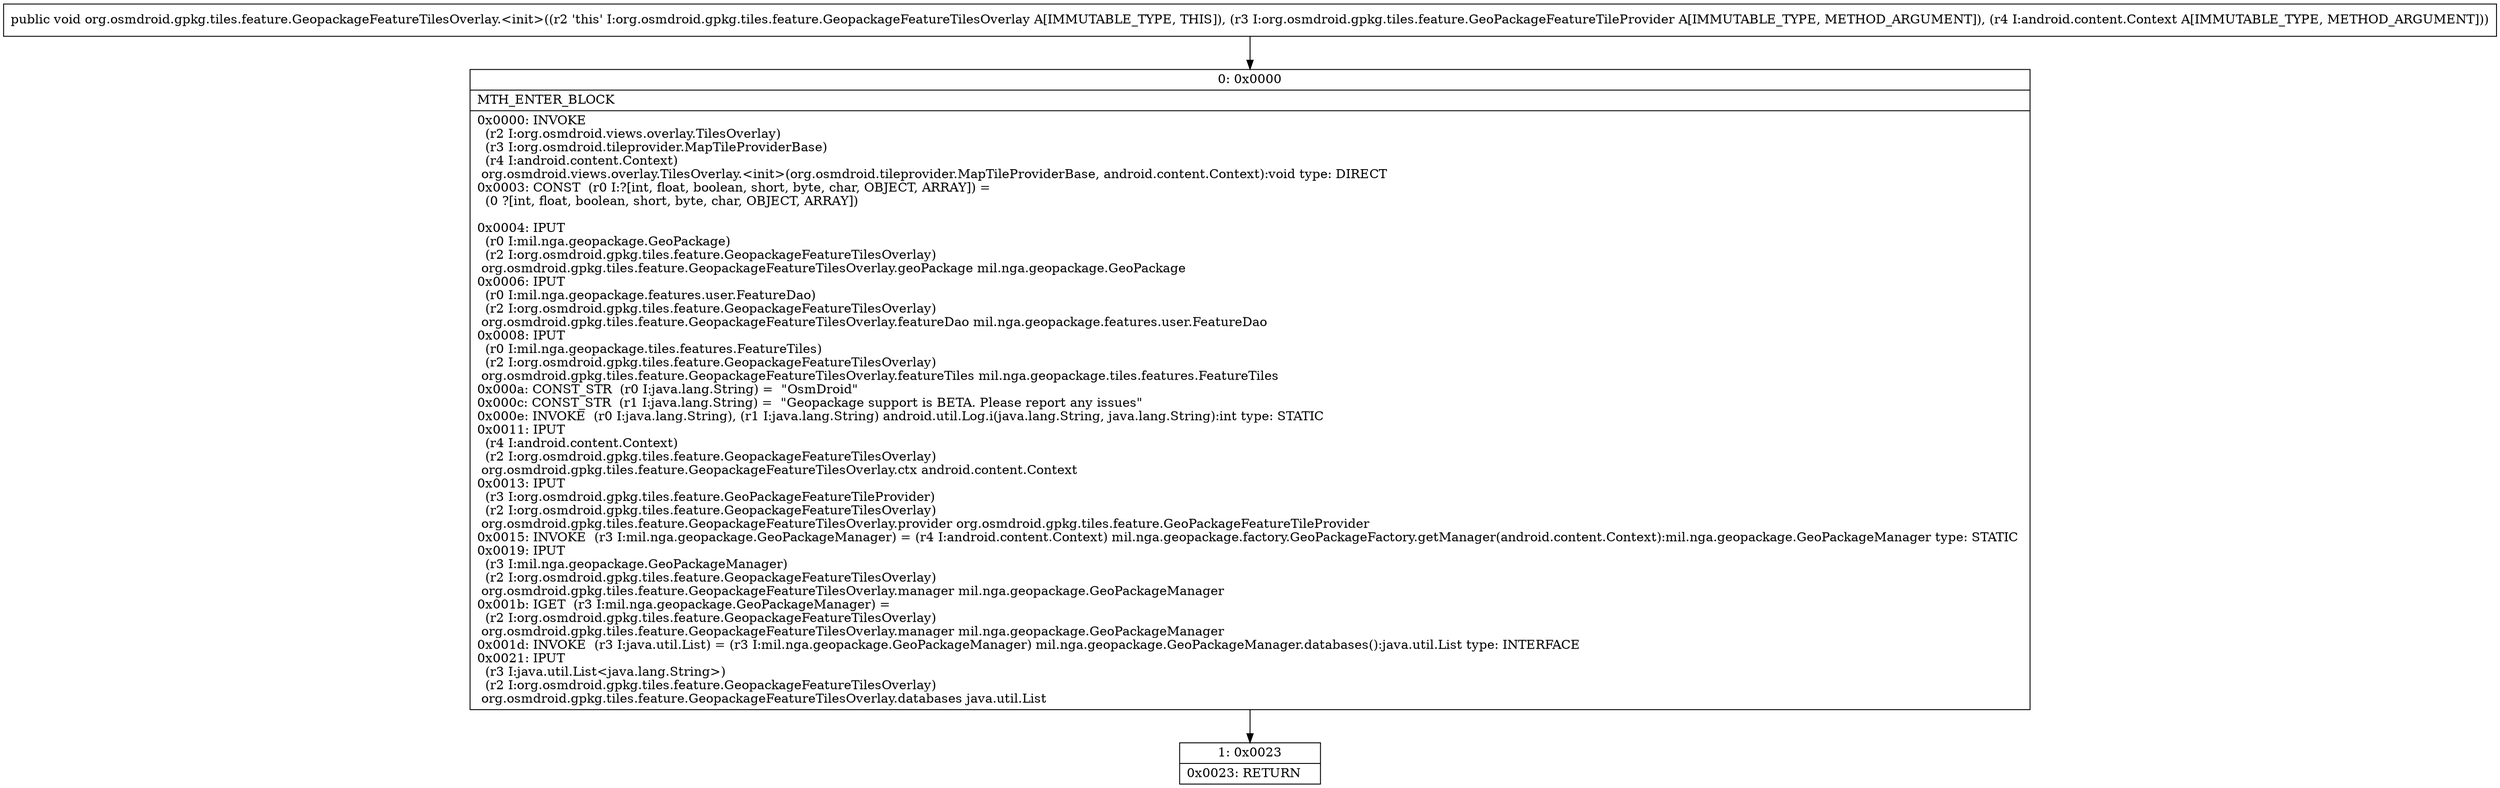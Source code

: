 digraph "CFG fororg.osmdroid.gpkg.tiles.feature.GeopackageFeatureTilesOverlay.\<init\>(Lorg\/osmdroid\/gpkg\/tiles\/feature\/GeoPackageFeatureTileProvider;Landroid\/content\/Context;)V" {
Node_0 [shape=record,label="{0\:\ 0x0000|MTH_ENTER_BLOCK\l|0x0000: INVOKE  \l  (r2 I:org.osmdroid.views.overlay.TilesOverlay)\l  (r3 I:org.osmdroid.tileprovider.MapTileProviderBase)\l  (r4 I:android.content.Context)\l org.osmdroid.views.overlay.TilesOverlay.\<init\>(org.osmdroid.tileprovider.MapTileProviderBase, android.content.Context):void type: DIRECT \l0x0003: CONST  (r0 I:?[int, float, boolean, short, byte, char, OBJECT, ARRAY]) = \l  (0 ?[int, float, boolean, short, byte, char, OBJECT, ARRAY])\l \l0x0004: IPUT  \l  (r0 I:mil.nga.geopackage.GeoPackage)\l  (r2 I:org.osmdroid.gpkg.tiles.feature.GeopackageFeatureTilesOverlay)\l org.osmdroid.gpkg.tiles.feature.GeopackageFeatureTilesOverlay.geoPackage mil.nga.geopackage.GeoPackage \l0x0006: IPUT  \l  (r0 I:mil.nga.geopackage.features.user.FeatureDao)\l  (r2 I:org.osmdroid.gpkg.tiles.feature.GeopackageFeatureTilesOverlay)\l org.osmdroid.gpkg.tiles.feature.GeopackageFeatureTilesOverlay.featureDao mil.nga.geopackage.features.user.FeatureDao \l0x0008: IPUT  \l  (r0 I:mil.nga.geopackage.tiles.features.FeatureTiles)\l  (r2 I:org.osmdroid.gpkg.tiles.feature.GeopackageFeatureTilesOverlay)\l org.osmdroid.gpkg.tiles.feature.GeopackageFeatureTilesOverlay.featureTiles mil.nga.geopackage.tiles.features.FeatureTiles \l0x000a: CONST_STR  (r0 I:java.lang.String) =  \"OsmDroid\" \l0x000c: CONST_STR  (r1 I:java.lang.String) =  \"Geopackage support is BETA. Please report any issues\" \l0x000e: INVOKE  (r0 I:java.lang.String), (r1 I:java.lang.String) android.util.Log.i(java.lang.String, java.lang.String):int type: STATIC \l0x0011: IPUT  \l  (r4 I:android.content.Context)\l  (r2 I:org.osmdroid.gpkg.tiles.feature.GeopackageFeatureTilesOverlay)\l org.osmdroid.gpkg.tiles.feature.GeopackageFeatureTilesOverlay.ctx android.content.Context \l0x0013: IPUT  \l  (r3 I:org.osmdroid.gpkg.tiles.feature.GeoPackageFeatureTileProvider)\l  (r2 I:org.osmdroid.gpkg.tiles.feature.GeopackageFeatureTilesOverlay)\l org.osmdroid.gpkg.tiles.feature.GeopackageFeatureTilesOverlay.provider org.osmdroid.gpkg.tiles.feature.GeoPackageFeatureTileProvider \l0x0015: INVOKE  (r3 I:mil.nga.geopackage.GeoPackageManager) = (r4 I:android.content.Context) mil.nga.geopackage.factory.GeoPackageFactory.getManager(android.content.Context):mil.nga.geopackage.GeoPackageManager type: STATIC \l0x0019: IPUT  \l  (r3 I:mil.nga.geopackage.GeoPackageManager)\l  (r2 I:org.osmdroid.gpkg.tiles.feature.GeopackageFeatureTilesOverlay)\l org.osmdroid.gpkg.tiles.feature.GeopackageFeatureTilesOverlay.manager mil.nga.geopackage.GeoPackageManager \l0x001b: IGET  (r3 I:mil.nga.geopackage.GeoPackageManager) = \l  (r2 I:org.osmdroid.gpkg.tiles.feature.GeopackageFeatureTilesOverlay)\l org.osmdroid.gpkg.tiles.feature.GeopackageFeatureTilesOverlay.manager mil.nga.geopackage.GeoPackageManager \l0x001d: INVOKE  (r3 I:java.util.List) = (r3 I:mil.nga.geopackage.GeoPackageManager) mil.nga.geopackage.GeoPackageManager.databases():java.util.List type: INTERFACE \l0x0021: IPUT  \l  (r3 I:java.util.List\<java.lang.String\>)\l  (r2 I:org.osmdroid.gpkg.tiles.feature.GeopackageFeatureTilesOverlay)\l org.osmdroid.gpkg.tiles.feature.GeopackageFeatureTilesOverlay.databases java.util.List \l}"];
Node_1 [shape=record,label="{1\:\ 0x0023|0x0023: RETURN   \l}"];
MethodNode[shape=record,label="{public void org.osmdroid.gpkg.tiles.feature.GeopackageFeatureTilesOverlay.\<init\>((r2 'this' I:org.osmdroid.gpkg.tiles.feature.GeopackageFeatureTilesOverlay A[IMMUTABLE_TYPE, THIS]), (r3 I:org.osmdroid.gpkg.tiles.feature.GeoPackageFeatureTileProvider A[IMMUTABLE_TYPE, METHOD_ARGUMENT]), (r4 I:android.content.Context A[IMMUTABLE_TYPE, METHOD_ARGUMENT])) }"];
MethodNode -> Node_0;
Node_0 -> Node_1;
}

